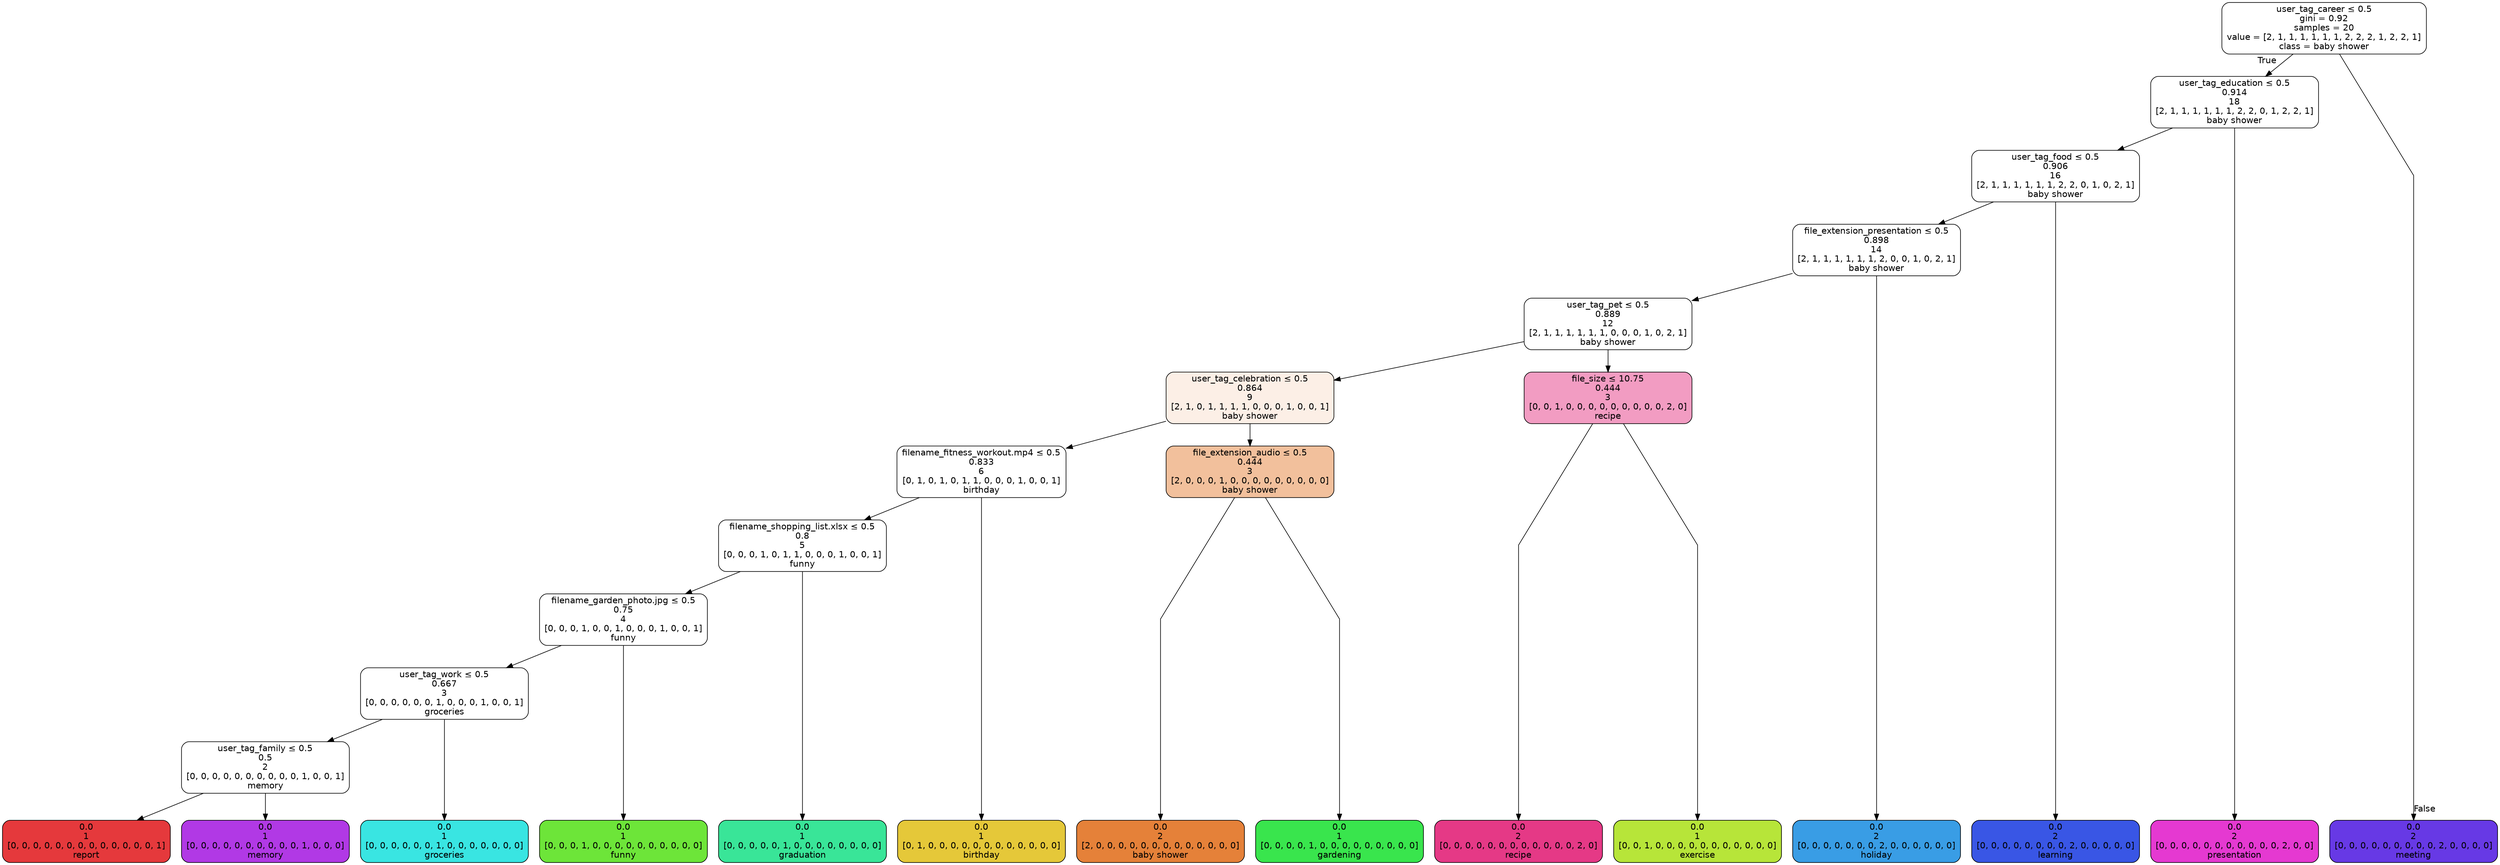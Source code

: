 digraph Tree {
node [shape=box, style="filled, rounded", color="black", fontname="helvetica"] ;
graph [ranksep=equally, splines=polyline] ;
edge [fontname="helvetica"] ;
0 [label=<user_tag_career &le; 0.5<br/>gini = 0.92<br/>samples = 20<br/>value = [2, 1, 1, 1, 1, 1, 1, 2, 2, 2, 1, 2, 2, 1]<br/>class = baby shower>, fillcolor="#ffffff"] ;
1 [label=<user_tag_education &le; 0.5<br/>0.914<br/>18<br/>[2, 1, 1, 1, 1, 1, 1, 2, 2, 0, 1, 2, 2, 1]<br/>baby shower>, fillcolor="#ffffff"] ;
0 -> 1 [labeldistance=2.5, labelangle=45, headlabel="True"] ;
2 [label=<user_tag_food &le; 0.5<br/>0.906<br/>16<br/>[2, 1, 1, 1, 1, 1, 1, 2, 2, 0, 1, 0, 2, 1]<br/>baby shower>, fillcolor="#ffffff"] ;
1 -> 2 ;
3 [label=<file_extension_presentation &le; 0.5<br/>0.898<br/>14<br/>[2, 1, 1, 1, 1, 1, 1, 2, 0, 0, 1, 0, 2, 1]<br/>baby shower>, fillcolor="#ffffff"] ;
2 -> 3 ;
4 [label=<user_tag_pet &le; 0.5<br/>0.889<br/>12<br/>[2, 1, 1, 1, 1, 1, 1, 0, 0, 0, 1, 0, 2, 1]<br/>baby shower>, fillcolor="#ffffff"] ;
3 -> 4 ;
5 [label=<user_tag_celebration &le; 0.5<br/>0.864<br/>9<br/>[2, 1, 0, 1, 1, 1, 1, 0, 0, 0, 1, 0, 0, 1]<br/>baby shower>, fillcolor="#fcefe6"] ;
4 -> 5 ;
6 [label=<filename_fitness_workout.mp4 &le; 0.5<br/>0.833<br/>6<br/>[0, 1, 0, 1, 0, 1, 1, 0, 0, 0, 1, 0, 0, 1]<br/>birthday>, fillcolor="#ffffff"] ;
5 -> 6 ;
7 [label=<filename_shopping_list.xlsx &le; 0.5<br/>0.8<br/>5<br/>[0, 0, 0, 1, 0, 1, 1, 0, 0, 0, 1, 0, 0, 1]<br/>funny>, fillcolor="#ffffff"] ;
6 -> 7 ;
8 [label=<filename_garden_photo.jpg &le; 0.5<br/>0.75<br/>4<br/>[0, 0, 0, 1, 0, 0, 1, 0, 0, 0, 1, 0, 0, 1]<br/>funny>, fillcolor="#ffffff"] ;
7 -> 8 ;
9 [label=<user_tag_work &le; 0.5<br/>0.667<br/>3<br/>[0, 0, 0, 0, 0, 0, 1, 0, 0, 0, 1, 0, 0, 1]<br/>groceries>, fillcolor="#ffffff"] ;
8 -> 9 ;
10 [label=<user_tag_family &le; 0.5<br/>0.5<br/>2<br/>[0, 0, 0, 0, 0, 0, 0, 0, 0, 0, 1, 0, 0, 1]<br/>memory>, fillcolor="#ffffff"] ;
9 -> 10 ;
11 [label=<0.0<br/>1<br/>[0, 0, 0, 0, 0, 0, 0, 0, 0, 0, 0, 0, 0, 1]<br/>report>, fillcolor="#e5393c"] ;
10 -> 11 ;
12 [label=<0.0<br/>1<br/>[0, 0, 0, 0, 0, 0, 0, 0, 0, 0, 1, 0, 0, 0]<br/>memory>, fillcolor="#b139e5"] ;
10 -> 12 ;
13 [label=<0.0<br/>1<br/>[0, 0, 0, 0, 0, 0, 1, 0, 0, 0, 0, 0, 0, 0]<br/>groceries>, fillcolor="#39e5e2"] ;
9 -> 13 ;
14 [label=<0.0<br/>1<br/>[0, 0, 0, 1, 0, 0, 0, 0, 0, 0, 0, 0, 0, 0]<br/>funny>, fillcolor="#6de539"] ;
8 -> 14 ;
15 [label=<0.0<br/>1<br/>[0, 0, 0, 0, 0, 1, 0, 0, 0, 0, 0, 0, 0, 0]<br/>graduation>, fillcolor="#39e598"] ;
7 -> 15 ;
16 [label=<0.0<br/>1<br/>[0, 1, 0, 0, 0, 0, 0, 0, 0, 0, 0, 0, 0, 0]<br/>birthday>, fillcolor="#e5c839"] ;
6 -> 16 ;
17 [label=<file_extension_audio &le; 0.5<br/>0.444<br/>3<br/>[2, 0, 0, 0, 1, 0, 0, 0, 0, 0, 0, 0, 0, 0]<br/>baby shower>, fillcolor="#f2c09c"] ;
5 -> 17 ;
18 [label=<0.0<br/>2<br/>[2, 0, 0, 0, 0, 0, 0, 0, 0, 0, 0, 0, 0, 0]<br/>baby shower>, fillcolor="#e58139"] ;
17 -> 18 ;
19 [label=<0.0<br/>1<br/>[0, 0, 0, 0, 1, 0, 0, 0, 0, 0, 0, 0, 0, 0]<br/>gardening>, fillcolor="#39e54d"] ;
17 -> 19 ;
20 [label=<file_size &le; 10.75<br/>0.444<br/>3<br/>[0, 0, 1, 0, 0, 0, 0, 0, 0, 0, 0, 0, 2, 0]<br/>recipe>, fillcolor="#f29cc2"] ;
4 -> 20 ;
21 [label=<0.0<br/>2<br/>[0, 0, 0, 0, 0, 0, 0, 0, 0, 0, 0, 0, 2, 0]<br/>recipe>, fillcolor="#e53986"] ;
20 -> 21 ;
22 [label=<0.0<br/>1<br/>[0, 0, 1, 0, 0, 0, 0, 0, 0, 0, 0, 0, 0, 0]<br/>exercise>, fillcolor="#b7e539"] ;
20 -> 22 ;
23 [label=<0.0<br/>2<br/>[0, 0, 0, 0, 0, 0, 0, 2, 0, 0, 0, 0, 0, 0]<br/>holiday>, fillcolor="#399de5"] ;
3 -> 23 ;
24 [label=<0.0<br/>2<br/>[0, 0, 0, 0, 0, 0, 0, 0, 2, 0, 0, 0, 0, 0]<br/>learning>, fillcolor="#3956e5"] ;
2 -> 24 ;
25 [label=<0.0<br/>2<br/>[0, 0, 0, 0, 0, 0, 0, 0, 0, 0, 0, 2, 0, 0]<br/>presentation>, fillcolor="#e539d1"] ;
1 -> 25 ;
26 [label=<0.0<br/>2<br/>[0, 0, 0, 0, 0, 0, 0, 0, 0, 2, 0, 0, 0, 0]<br/>meeting>, fillcolor="#6739e5"] ;
0 -> 26 [labeldistance=2.5, labelangle=-45, headlabel="False"] ;
{rank=same ; 0} ;
{rank=same ; 1} ;
{rank=same ; 10} ;
{rank=same ; 2} ;
{rank=same ; 3} ;
{rank=same ; 4} ;
{rank=same ; 5; 20} ;
{rank=same ; 6; 17} ;
{rank=same ; 7} ;
{rank=same ; 8} ;
{rank=same ; 9} ;
{rank=same ; 11; 12; 13; 14; 15; 16; 18; 19; 21; 22; 23; 24; 25; 26} ;
}